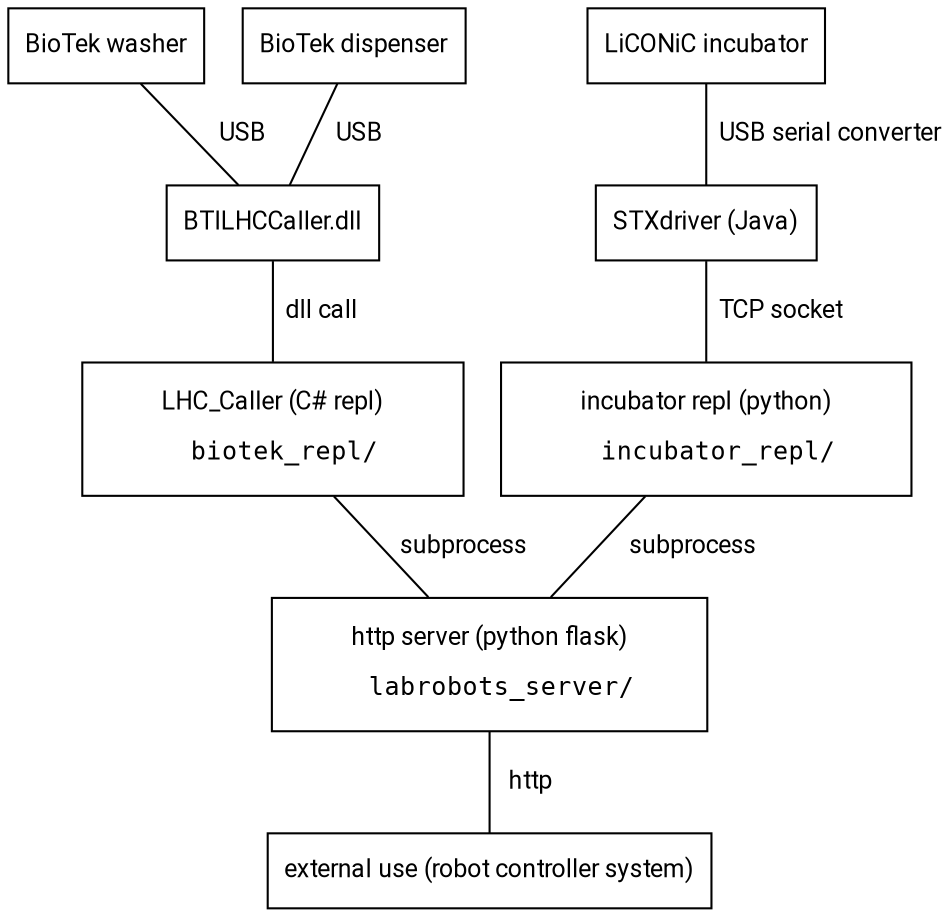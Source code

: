 # Build the svg with:
# dot overview.dot -Tsvg -o overview.svg
graph {
    node [fontname="Roboto", fontsize=12]
    edge [fontname="Roboto", fontsize=12]
    node [shape=box]
    wash [label="BioTek washer"]
    disp [label="BioTek dispenser"]
    incu [label="LiCONiC incubator"]
    rank=same {wash; disp; incu}
    dll [label="BTILHCCaller.dll"]
    biotek_repl [label=<
        LHC_Caller (C# repl)
        <BR/><BR/>
        <FONT FACE="Consolas">biotek_repl/</FONT>
    >, margin=0.2]
    labrobots_server [label=<
        http server (python flask)
        <BR/><BR/>
        <FONT FACE="Consolas">labrobots_server/</FONT>
    >, margin=0.2]
    incu_java [label="STXdriver (Java)"]
    incu_repl [label=<
        incubator repl (python)
        <BR/><BR/>
        <FONT FACE="Consolas">incubator_repl/</FONT>
    >, margin=0.2]
    wash -- dll [label="   USB"]
    disp -- dll [label="   USB"]
    dll -- biotek_repl [label="  dll call"]
    biotek_repl -- labrobots_server [label="  subprocess"]
    incu -- incu_java [label="  USB serial converter"]
    incu_java -- incu_repl [label="  TCP socket"]
    controller [label="external use (robot controller system)"]
    incu_repl -- labrobots_server [label="    subprocess"]
    labrobots_server -- controller [label="   http"]
}

